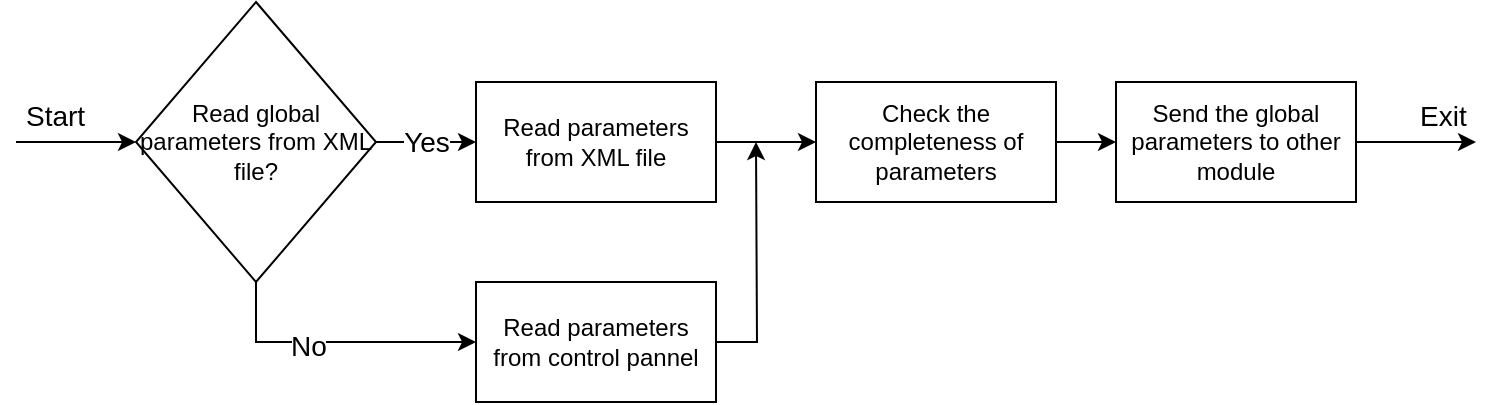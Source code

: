 <mxfile version="10.6.2" type="onedrive"><diagram id="JCAg5OZYVjgWf7HeS5YN" name="Page-1"><mxGraphModel dx="2040" dy="1048" grid="1" gridSize="10" guides="1" tooltips="1" connect="1" arrows="1" fold="1" page="1" pageScale="1" pageWidth="850" pageHeight="1100" math="0" shadow="0"><root><mxCell id="0"/><mxCell id="1" parent="0"/><mxCell id="pE9LfPM3cSnoivVOqcDp-10" style="edgeStyle=orthogonalEdgeStyle;rounded=0;orthogonalLoop=1;jettySize=auto;html=1;exitX=1;exitY=0.5;exitDx=0;exitDy=0;" edge="1" parent="1" source="pE9LfPM3cSnoivVOqcDp-2" target="pE9LfPM3cSnoivVOqcDp-6"><mxGeometry relative="1" as="geometry"/></mxCell><mxCell id="pE9LfPM3cSnoivVOqcDp-2" value="Read parameters from XML file" style="rounded=0;whiteSpace=wrap;html=1;" vertex="1" parent="1"><mxGeometry x="160" y="210" width="120" height="60" as="geometry"/></mxCell><mxCell id="pE9LfPM3cSnoivVOqcDp-3" value="" style="endArrow=classic;html=1;entryX=0;entryY=0.5;entryDx=0;entryDy=0;" edge="1" parent="1"><mxGeometry width="50" height="50" relative="1" as="geometry"><mxPoint x="-70" y="240" as="sourcePoint"/><mxPoint x="-10" y="240" as="targetPoint"/></mxGeometry></mxCell><mxCell id="pE9LfPM3cSnoivVOqcDp-8" value="&lt;font style=&quot;font-size: 14px&quot;&gt;Yes&lt;/font&gt;" style="edgeStyle=orthogonalEdgeStyle;rounded=0;orthogonalLoop=1;jettySize=auto;html=1;exitX=1;exitY=0.5;exitDx=0;exitDy=0;entryX=0;entryY=0.5;entryDx=0;entryDy=0;" edge="1" parent="1" source="pE9LfPM3cSnoivVOqcDp-4" target="pE9LfPM3cSnoivVOqcDp-2"><mxGeometry relative="1" as="geometry"/></mxCell><mxCell id="pE9LfPM3cSnoivVOqcDp-9" style="edgeStyle=orthogonalEdgeStyle;rounded=0;orthogonalLoop=1;jettySize=auto;html=1;exitX=0.5;exitY=1;exitDx=0;exitDy=0;entryX=0;entryY=0.5;entryDx=0;entryDy=0;" edge="1" parent="1" source="pE9LfPM3cSnoivVOqcDp-4" target="pE9LfPM3cSnoivVOqcDp-5"><mxGeometry relative="1" as="geometry"/></mxCell><mxCell id="pE9LfPM3cSnoivVOqcDp-14" value="&lt;font style=&quot;font-size: 14px&quot;&gt;No&lt;/font&gt;" style="text;html=1;resizable=0;points=[];align=center;verticalAlign=middle;labelBackgroundColor=#ffffff;" vertex="1" connectable="0" parent="pE9LfPM3cSnoivVOqcDp-9"><mxGeometry x="-0.2" y="-2" relative="1" as="geometry"><mxPoint as="offset"/></mxGeometry></mxCell><mxCell id="pE9LfPM3cSnoivVOqcDp-4" value="Read global parameters from XML file?" style="rhombus;whiteSpace=wrap;html=1;" vertex="1" parent="1"><mxGeometry x="-10" y="170" width="120" height="140" as="geometry"/></mxCell><mxCell id="pE9LfPM3cSnoivVOqcDp-11" style="edgeStyle=orthogonalEdgeStyle;rounded=0;orthogonalLoop=1;jettySize=auto;html=1;exitX=1;exitY=0.5;exitDx=0;exitDy=0;" edge="1" parent="1" source="pE9LfPM3cSnoivVOqcDp-5"><mxGeometry relative="1" as="geometry"><mxPoint x="300" y="240" as="targetPoint"/></mxGeometry></mxCell><mxCell id="pE9LfPM3cSnoivVOqcDp-5" value="Read parameters from control pannel" style="rounded=0;whiteSpace=wrap;html=1;" vertex="1" parent="1"><mxGeometry x="160" y="310" width="120" height="60" as="geometry"/></mxCell><mxCell id="pE9LfPM3cSnoivVOqcDp-12" style="edgeStyle=orthogonalEdgeStyle;rounded=0;orthogonalLoop=1;jettySize=auto;html=1;exitX=1;exitY=0.5;exitDx=0;exitDy=0;" edge="1" parent="1" source="pE9LfPM3cSnoivVOqcDp-6" target="pE9LfPM3cSnoivVOqcDp-7"><mxGeometry relative="1" as="geometry"/></mxCell><mxCell id="pE9LfPM3cSnoivVOqcDp-6" value="Check the completeness of parameters" style="rounded=0;whiteSpace=wrap;html=1;" vertex="1" parent="1"><mxGeometry x="330" y="210" width="120" height="60" as="geometry"/></mxCell><mxCell id="pE9LfPM3cSnoivVOqcDp-7" value="Send the global parameters to other module" style="rounded=0;whiteSpace=wrap;html=1;" vertex="1" parent="1"><mxGeometry x="480" y="210" width="120" height="60" as="geometry"/></mxCell><mxCell id="pE9LfPM3cSnoivVOqcDp-13" value="&lt;font style=&quot;font-size: 14px&quot;&gt;Start&lt;/font&gt;" style="text;html=1;resizable=0;points=[];autosize=1;align=left;verticalAlign=top;spacingTop=-4;" vertex="1" parent="1"><mxGeometry x="-67" y="216" width="50" height="20" as="geometry"/></mxCell><mxCell id="pE9LfPM3cSnoivVOqcDp-16" value="" style="endArrow=classic;html=1;exitX=1;exitY=0.5;exitDx=0;exitDy=0;" edge="1" parent="1" source="pE9LfPM3cSnoivVOqcDp-7"><mxGeometry width="50" height="50" relative="1" as="geometry"><mxPoint x="630" y="260" as="sourcePoint"/><mxPoint x="660" y="240" as="targetPoint"/></mxGeometry></mxCell><mxCell id="pE9LfPM3cSnoivVOqcDp-17" value="&lt;font style=&quot;font-size: 14px&quot;&gt;Exit&lt;/font&gt;" style="text;html=1;resizable=0;points=[];autosize=1;align=left;verticalAlign=top;spacingTop=-4;" vertex="1" parent="1"><mxGeometry x="630" y="216" width="40" height="20" as="geometry"/></mxCell></root></mxGraphModel></diagram></mxfile>